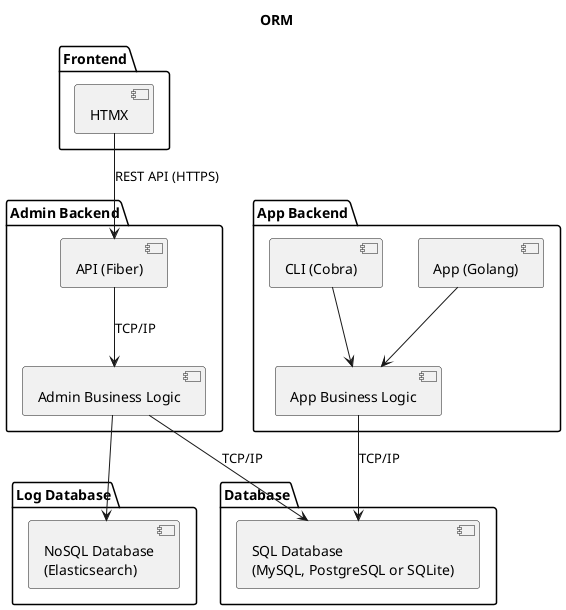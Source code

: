 @startuml
skinparam rectangle {
  BackgroundColor white
  BorderColor black
}

' Title
title ORM

' Frontend
package "Frontend" {
  [HTMX]
}

' Admin Backend
package "Admin Backend" {
  [API (Fiber)]
  [Admin Business Logic]
}

' App Backend
package "App Backend" {
  [App (Golang)]
  [CLI (Cobra)]
  [App Business Logic]
}

' Main Database
package "Database" {
  [SQL Database\n(MySQL, PostgreSQL or SQLite)]
}

' Log Database
package "Log Database" {
  [NoSQL Database\n(Elasticsearch)]
}

' Connections
[HTMX] --> [API (Fiber)] : REST API (HTTPS)
[API (Fiber)] --> [Admin Business Logic] : TCP/IP
[Admin Business Logic] --> [SQL Database\n(MySQL, PostgreSQL or SQLite)] : TCP/IP
[Admin Business Logic] --> [NoSQL Database\n(Elasticsearch)]

[App (Golang)] --> [App Business Logic]
[CLI (Cobra)] --> [App Business Logic]
[App Business Logic] --> [SQL Database\n(MySQL, PostgreSQL or SQLite)] : TCP/IP

@enduml
